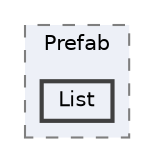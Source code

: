 digraph "003_Item/Window/ActionItemWindow/Prefab/List"
{
 // LATEX_PDF_SIZE
  bgcolor="transparent";
  edge [fontname=Helvetica,fontsize=10,labelfontname=Helvetica,labelfontsize=10];
  node [fontname=Helvetica,fontsize=10,shape=box,height=0.2,width=0.4];
  compound=true
  subgraph clusterdir_6d697b2f71fe9eb50ef764404b4d7a47 {
    graph [ bgcolor="#edf0f7", pencolor="grey50", label="Prefab", fontname=Helvetica,fontsize=10 style="filled,dashed", URL="dir_6d697b2f71fe9eb50ef764404b4d7a47.html",tooltip=""]
  dir_1033b5e059d68f16d266976cc47e87ad [label="List", fillcolor="#edf0f7", color="grey25", style="filled,bold", URL="dir_1033b5e059d68f16d266976cc47e87ad.html",tooltip=""];
  }
}
